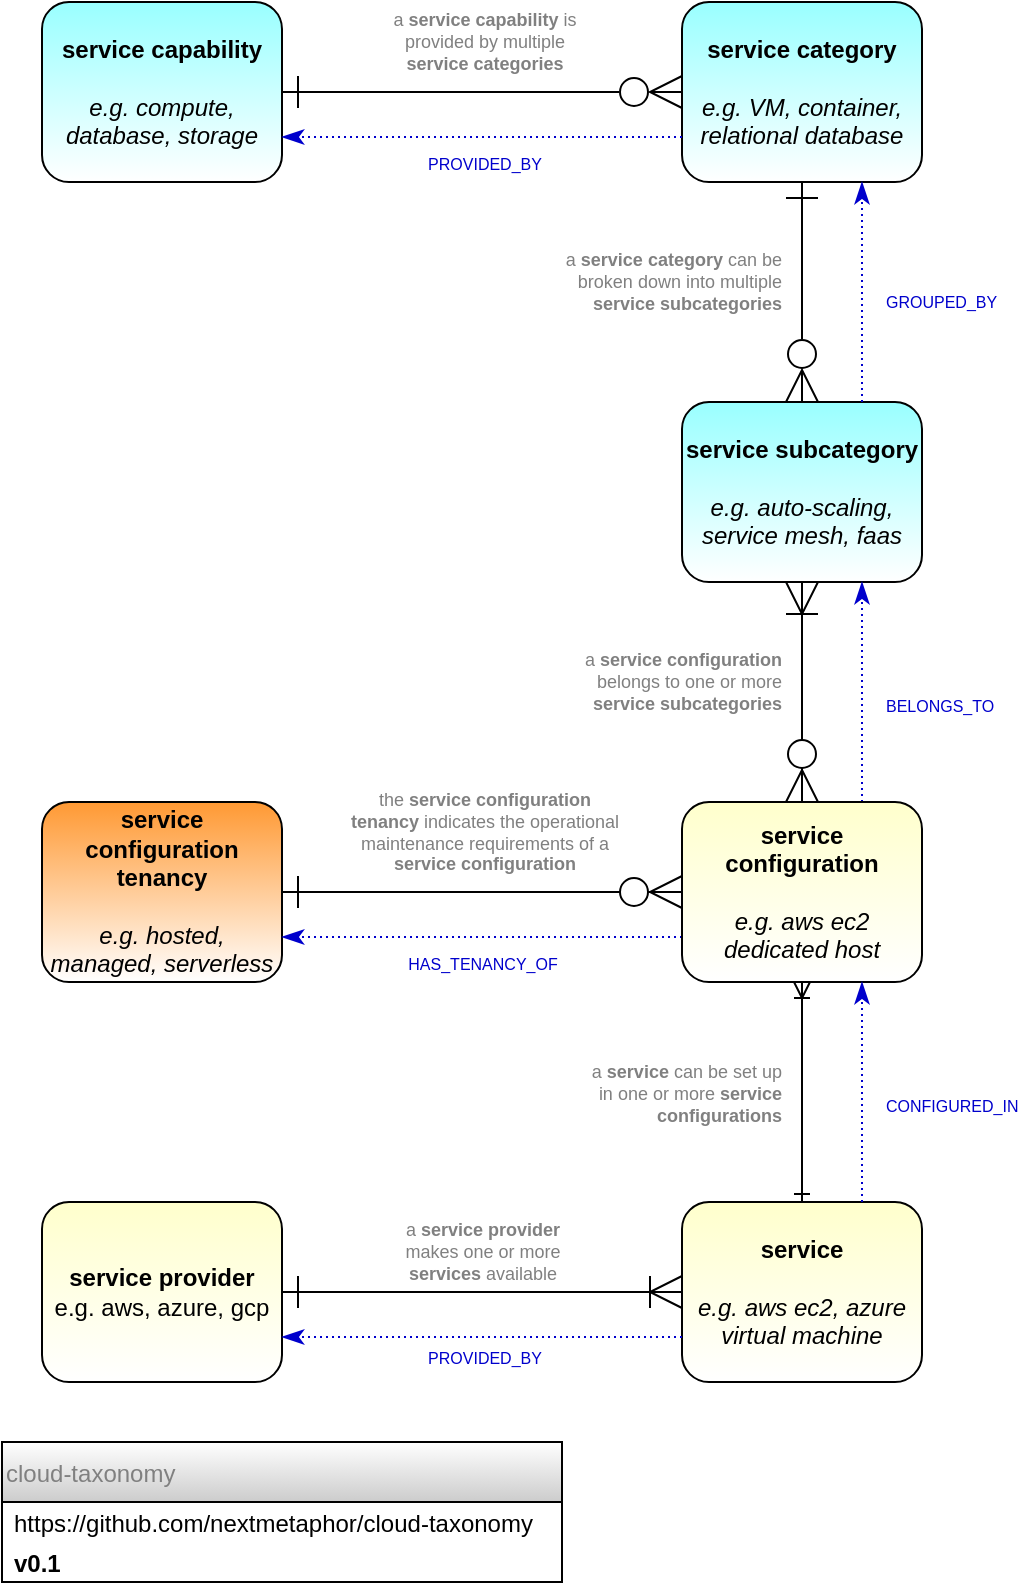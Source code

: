 <mxfile version="19.0.3" type="device"><diagram id="tQGysi6CgKIW6x-cguvs" name="Page-1"><mxGraphModel dx="1106" dy="972" grid="1" gridSize="10" guides="1" tooltips="1" connect="1" arrows="1" fold="1" page="1" pageScale="1" pageWidth="1169" pageHeight="827" math="0" shadow="0"><root><mxCell id="0"/><mxCell id="1" parent="0"/><mxCell id="7HndMyKj8QvqNjYQU4Xc-5" style="edgeStyle=none;curved=1;rounded=0;orthogonalLoop=1;jettySize=auto;html=1;exitX=0.5;exitY=1;exitDx=0;exitDy=0;entryX=0.5;entryY=0;entryDx=0;entryDy=0;endArrow=ERzeroToMany;startSize=14;endSize=14;sourcePerimeterSpacing=8;targetPerimeterSpacing=8;strokeColor=default;endFill=0;startArrow=ERone;startFill=0;" parent="1" source="7HndMyKj8QvqNjYQU4Xc-3" target="7HndMyKj8QvqNjYQU4Xc-4" edge="1"><mxGeometry relative="1" as="geometry"/></mxCell><mxCell id="7HndMyKj8QvqNjYQU4Xc-18" value="&lt;span style=&quot;font-size: 9px&quot;&gt;a &lt;b style=&quot;font-size: 9px&quot;&gt;service&amp;nbsp;&lt;/b&gt;&lt;/span&gt;&lt;span style=&quot;font-size: 9px&quot;&gt;&lt;b style=&quot;font-size: 9px&quot;&gt;category&amp;nbsp;&lt;/b&gt;&lt;/span&gt;&lt;span style=&quot;font-size: 9px&quot;&gt;can&amp;nbsp;&lt;/span&gt;&lt;span style=&quot;font-size: 9px&quot;&gt;be&lt;br&gt;broken down&amp;nbsp;&lt;/span&gt;&lt;span style=&quot;font-size: 9px&quot;&gt;into multiple&lt;br&gt;&lt;/span&gt;&lt;b style=&quot;font-size: 9px&quot;&gt;service subcategories&lt;/b&gt;" style="edgeLabel;html=1;align=right;verticalAlign=middle;resizable=0;points=[];fontColor=#808080;fontSize=9;" parent="7HndMyKj8QvqNjYQU4Xc-5" vertex="1" connectable="0"><mxGeometry x="0.014" relative="1" as="geometry"><mxPoint x="-10" y="-6" as="offset"/></mxGeometry></mxCell><mxCell id="7HndMyKj8QvqNjYQU4Xc-3" value="&lt;b&gt;service category&lt;br&gt;&lt;/b&gt;&lt;br&gt;&lt;i&gt;e.g. VM, container, relational database&lt;/i&gt;" style="rounded=1;whiteSpace=wrap;html=1;hachureGap=4;pointerEvents=0;gradientDirection=north;gradientColor=#99FFFF;" parent="1" vertex="1"><mxGeometry x="350" y="30" width="120" height="90" as="geometry"/></mxCell><mxCell id="7HndMyKj8QvqNjYQU4Xc-4" value="&lt;b&gt;service subcategory&lt;br&gt;&lt;/b&gt;&lt;br&gt;&lt;i&gt;e.g. auto-scaling, service mesh, faas&lt;/i&gt;" style="rounded=1;whiteSpace=wrap;html=1;hachureGap=4;pointerEvents=0;gradientDirection=north;gradientColor=#99FFFF;" parent="1" vertex="1"><mxGeometry x="350" y="230" width="120" height="90" as="geometry"/></mxCell><mxCell id="7HndMyKj8QvqNjYQU4Xc-14" style="edgeStyle=none;curved=1;rounded=0;orthogonalLoop=1;jettySize=auto;html=1;exitX=1;exitY=0.5;exitDx=0;exitDy=0;entryX=0;entryY=0.5;entryDx=0;entryDy=0;fontColor=#808080;startArrow=ERone;startFill=0;endArrow=ERoneToMany;endFill=0;startSize=14;endSize=14;sourcePerimeterSpacing=8;targetPerimeterSpacing=8;strokeColor=default;" parent="1" source="7HndMyKj8QvqNjYQU4Xc-6" target="7HndMyKj8QvqNjYQU4Xc-7" edge="1"><mxGeometry relative="1" as="geometry"/></mxCell><mxCell id="7HndMyKj8QvqNjYQU4Xc-19" value="&lt;span style=&quot;text-align: left; font-size: 9px;&quot;&gt;a &lt;b style=&quot;font-size: 9px;&quot;&gt;service&amp;nbsp;&lt;/b&gt;&lt;/span&gt;&lt;b style=&quot;text-align: left; font-size: 9px;&quot;&gt;provider&lt;br style=&quot;font-size: 9px;&quot;&gt;&lt;/b&gt;&lt;span style=&quot;text-align: left; font-size: 9px;&quot;&gt;makes one or more&lt;/span&gt;&lt;br style=&quot;text-align: left; font-size: 9px;&quot;&gt;&lt;b style=&quot;text-align: left; font-size: 9px;&quot;&gt;services&amp;nbsp;&lt;/b&gt;&lt;span style=&quot;text-align: left; font-size: 9px;&quot;&gt;available&lt;/span&gt;" style="edgeLabel;html=1;align=center;verticalAlign=middle;resizable=0;points=[];fontColor=#808080;fontSize=9;" parent="7HndMyKj8QvqNjYQU4Xc-14" vertex="1" connectable="0"><mxGeometry x="-0.004" y="-1" relative="1" as="geometry"><mxPoint y="-21" as="offset"/></mxGeometry></mxCell><mxCell id="7HndMyKj8QvqNjYQU4Xc-6" value="&lt;b&gt;service provider&lt;/b&gt;&lt;br&gt;e.g. aws, azure, gcp" style="rounded=1;whiteSpace=wrap;html=1;hachureGap=4;pointerEvents=0;gradientDirection=north;gradientColor=#FFFFCC;" parent="1" vertex="1"><mxGeometry x="30" y="630" width="120" height="90" as="geometry"/></mxCell><mxCell id="7HndMyKj8QvqNjYQU4Xc-8" style="edgeStyle=none;curved=1;rounded=0;orthogonalLoop=1;jettySize=auto;html=1;exitX=0.5;exitY=0;exitDx=0;exitDy=0;entryX=0.5;entryY=1;entryDx=0;entryDy=0;startArrow=ERzeroToMany;startFill=1;endArrow=ERoneToMany;endFill=0;startSize=14;endSize=14;sourcePerimeterSpacing=8;targetPerimeterSpacing=8;strokeColor=default;" parent="1" source="pJmnZP81nvWvkJ18_rHC-1" target="7HndMyKj8QvqNjYQU4Xc-4" edge="1"><mxGeometry relative="1" as="geometry"/></mxCell><mxCell id="7HndMyKj8QvqNjYQU4Xc-17" value="&lt;span style=&quot;font-size: 9px&quot;&gt;a&amp;nbsp;&lt;/span&gt;&lt;b style=&quot;font-size: 9px&quot;&gt;service configuration&lt;br&gt;&lt;/b&gt;&lt;span style=&quot;font-size: 9px&quot;&gt;belongs&amp;nbsp;&lt;/span&gt;&lt;span style=&quot;font-size: 9px&quot;&gt;to one or more&lt;/span&gt;&lt;br style=&quot;font-size: 9px&quot;&gt;&lt;b style=&quot;font-size: 9px&quot;&gt;service subcategories&lt;/b&gt;" style="edgeLabel;html=1;align=right;verticalAlign=middle;resizable=0;points=[];fontColor=#808080;fontSize=9;" parent="7HndMyKj8QvqNjYQU4Xc-8" vertex="1" connectable="0"><mxGeometry x="-0.092" relative="1" as="geometry"><mxPoint x="-10" y="-10" as="offset"/></mxGeometry></mxCell><mxCell id="1vP4PZKoB5woguFQUKt3-3" style="edgeStyle=none;curved=1;rounded=0;orthogonalLoop=1;jettySize=auto;html=1;exitX=0;exitY=0.5;exitDx=0;exitDy=0;entryX=1;entryY=0.5;entryDx=0;entryDy=0;endArrow=ERone;endFill=0;startSize=14;endSize=14;sourcePerimeterSpacing=8;targetPerimeterSpacing=8;startArrow=ERzeroToMany;startFill=1;" parent="1" source="pJmnZP81nvWvkJ18_rHC-1" target="1vP4PZKoB5woguFQUKt3-1" edge="1"><mxGeometry relative="1" as="geometry"/></mxCell><mxCell id="1vP4PZKoB5woguFQUKt3-4" value="&lt;span style=&quot;color: rgb(128 , 128 , 128) ; font-size: 9px&quot;&gt;the &lt;b&gt;service configuration&lt;br&gt;&lt;/b&gt;&lt;/span&gt;&lt;span style=&quot;color: rgb(128 , 128 , 128) ; font-size: 9px&quot;&gt;&lt;b&gt;tenancy&amp;nbsp;&lt;/b&gt;&lt;/span&gt;&lt;span style=&quot;color: rgb(128 , 128 , 128) ; font-size: 9px&quot;&gt;indicates the operational&lt;br&gt;maintenance requirements&amp;nbsp;&lt;/span&gt;&lt;span style=&quot;color: rgb(128 , 128 , 128) ; font-size: 9px&quot;&gt;of a&lt;br&gt;&lt;/span&gt;&lt;b style=&quot;color: rgb(128 , 128 , 128) ; font-size: 9px&quot;&gt;service configuration&lt;/b&gt;" style="edgeLabel;html=1;align=center;verticalAlign=middle;resizable=0;points=[];fontSize=9;" parent="1vP4PZKoB5woguFQUKt3-3" vertex="1" connectable="0"><mxGeometry x="0.286" y="1" relative="1" as="geometry"><mxPoint x="29" y="-31" as="offset"/></mxGeometry></mxCell><mxCell id="pJmnZP81nvWvkJ18_rHC-2" value="&lt;span style=&quot;color: rgba(0 , 0 , 0 , 0) ; font-family: monospace ; font-size: 0px ; background-color: rgb(248 , 249 , 250)&quot;&gt;fdsfds&lt;/span&gt;" style="edgeStyle=orthogonalEdgeStyle;rounded=0;orthogonalLoop=1;jettySize=auto;html=1;entryX=0.5;entryY=1;entryDx=0;entryDy=0;endArrow=ERoneToMany;endFill=0;startArrow=ERone;startFill=0;" parent="1" source="7HndMyKj8QvqNjYQU4Xc-7" target="pJmnZP81nvWvkJ18_rHC-1" edge="1"><mxGeometry relative="1" as="geometry"/></mxCell><mxCell id="pJmnZP81nvWvkJ18_rHC-6" value="&lt;div style=&quot;font-size: 9px&quot;&gt;&lt;font style=&quot;font-size: 9px&quot; color=&quot;#808080&quot;&gt;a &lt;b&gt;service&amp;nbsp;&lt;/b&gt;&lt;/font&gt;&lt;span style=&quot;color: rgb(128 , 128 , 128)&quot;&gt;can be set up&lt;/span&gt;&lt;/div&gt;&lt;div style=&quot;font-size: 9px&quot;&gt;&lt;font style=&quot;font-size: 9px&quot; color=&quot;#808080&quot;&gt;in one or more&amp;nbsp;&lt;/font&gt;&lt;b style=&quot;color: rgb(128 , 128 , 128)&quot;&gt;service&lt;/b&gt;&lt;/div&gt;&lt;div style=&quot;font-size: 9px&quot;&gt;&lt;font style=&quot;font-size: 9px&quot; color=&quot;#808080&quot;&gt;&lt;b&gt;configurations&lt;/b&gt;&lt;/font&gt;&lt;/div&gt;" style="edgeLabel;html=1;align=right;verticalAlign=middle;resizable=0;points=[];" parent="pJmnZP81nvWvkJ18_rHC-2" vertex="1" connectable="0"><mxGeometry x="0.233" y="1" relative="1" as="geometry"><mxPoint x="-9" y="14" as="offset"/></mxGeometry></mxCell><mxCell id="7HndMyKj8QvqNjYQU4Xc-7" value="&lt;b&gt;service&lt;/b&gt;&lt;br&gt;&lt;br&gt;&lt;i&gt;e.g. aws ec2, azure virtual machine&lt;/i&gt;" style="rounded=1;whiteSpace=wrap;html=1;hachureGap=4;pointerEvents=0;gradientDirection=north;gradientColor=#FFFFCC;" parent="1" vertex="1"><mxGeometry x="350" y="630" width="120" height="90" as="geometry"/></mxCell><mxCell id="7HndMyKj8QvqNjYQU4Xc-25" value="cloud-taxonomy" style="swimlane;fontStyle=0;childLayout=stackLayout;horizontal=1;startSize=30;horizontalStack=0;resizeParent=1;resizeParentMax=0;resizeLast=0;collapsible=1;marginBottom=0;hachureGap=4;pointerEvents=0;fontColor=#808080;gradientDirection=south;align=left;gradientColor=#CCCCCC;" parent="1" vertex="1"><mxGeometry x="10" y="750" width="280" height="70" as="geometry"/></mxCell><UserObject label="https://github.com/nextmetaphor/cloud-taxonomy" link="https://github.com/nextmetaphor/cloud-taxonomy" id="7HndMyKj8QvqNjYQU4Xc-26"><mxCell style="text;strokeColor=none;fillColor=none;align=left;verticalAlign=middle;spacingLeft=4;spacingRight=4;overflow=hidden;points=[[0,0.5],[1,0.5]];portConstraint=eastwest;rotatable=0;fontStyle=0" parent="7HndMyKj8QvqNjYQU4Xc-25" vertex="1"><mxGeometry y="30" width="280" height="20" as="geometry"/></mxCell></UserObject><mxCell id="7HndMyKj8QvqNjYQU4Xc-27" value="v0.1" style="text;strokeColor=none;fillColor=none;align=left;verticalAlign=middle;spacingLeft=4;spacingRight=4;overflow=hidden;points=[[0,0.5],[1,0.5]];portConstraint=eastwest;rotatable=0;fontStyle=1" parent="7HndMyKj8QvqNjYQU4Xc-25" vertex="1"><mxGeometry y="50" width="280" height="20" as="geometry"/></mxCell><mxCell id="1vP4PZKoB5woguFQUKt3-1" value="&lt;b&gt;service configuration tenancy&lt;/b&gt;&lt;br&gt;&lt;br&gt;&lt;i&gt;e.g. hosted, managed, serverless&lt;/i&gt;" style="rounded=1;whiteSpace=wrap;html=1;hachureGap=4;pointerEvents=0;gradientDirection=north;gradientColor=#FF9933;" parent="1" vertex="1"><mxGeometry x="30" y="430" width="120" height="90" as="geometry"/></mxCell><mxCell id="Z6NyCMgqTLXm415OST0C-9" value="" style="endArrow=classicThin;html=1;startSize=14;endSize=8;sourcePerimeterSpacing=8;targetPerimeterSpacing=8;endFill=1;strokeColor=#0000CC;dashed=1;dashPattern=1 2;entryX=0.75;entryY=1;entryDx=0;entryDy=0;exitX=0.75;exitY=0;exitDx=0;exitDy=0;" parent="1" source="pJmnZP81nvWvkJ18_rHC-1" target="7HndMyKj8QvqNjYQU4Xc-4" edge="1"><mxGeometry width="50" height="50" relative="1" as="geometry"><mxPoint x="444" y="420" as="sourcePoint"/><mxPoint x="444.0" y="320" as="targetPoint"/></mxGeometry></mxCell><mxCell id="Z6NyCMgqTLXm415OST0C-10" value="BELONGS_TO" style="edgeLabel;html=1;align=left;verticalAlign=middle;resizable=0;points=[];fontSize=8;fontColor=#0000CC;" parent="Z6NyCMgqTLXm415OST0C-9" vertex="1" connectable="0"><mxGeometry x="-0.125" y="-1" relative="1" as="geometry"><mxPoint x="9" as="offset"/></mxGeometry></mxCell><mxCell id="Z6NyCMgqTLXm415OST0C-11" value="" style="endArrow=classicThin;html=1;startSize=14;endSize=8;sourcePerimeterSpacing=8;targetPerimeterSpacing=8;endFill=1;strokeColor=#0000CC;dashed=1;dashPattern=1 2;entryX=0.75;entryY=1;entryDx=0;entryDy=0;exitX=0.75;exitY=0;exitDx=0;exitDy=0;" parent="1" source="7HndMyKj8QvqNjYQU4Xc-4" target="7HndMyKj8QvqNjYQU4Xc-3" edge="1"><mxGeometry width="50" height="50" relative="1" as="geometry"><mxPoint x="169.5" y="390" as="sourcePoint"/><mxPoint x="169.5" y="290" as="targetPoint"/></mxGeometry></mxCell><mxCell id="Z6NyCMgqTLXm415OST0C-12" value="GROUPED_BY" style="edgeLabel;html=1;align=left;verticalAlign=middle;resizable=0;points=[];fontSize=8;fontColor=#0000CC;" parent="Z6NyCMgqTLXm415OST0C-11" vertex="1" connectable="0"><mxGeometry x="-0.125" y="-1" relative="1" as="geometry"><mxPoint x="9" y="-2" as="offset"/></mxGeometry></mxCell><mxCell id="Z6NyCMgqTLXm415OST0C-13" value="" style="endArrow=classicThin;html=1;startSize=14;endSize=8;sourcePerimeterSpacing=8;targetPerimeterSpacing=8;endFill=1;strokeColor=#0000CC;dashed=1;dashPattern=1 2;entryX=1;entryY=0.75;entryDx=0;entryDy=0;exitX=0;exitY=0.75;exitDx=0;exitDy=0;" parent="1" source="7HndMyKj8QvqNjYQU4Xc-7" target="7HndMyKj8QvqNjYQU4Xc-6" edge="1"><mxGeometry width="50" height="50" relative="1" as="geometry"><mxPoint x="340" y="690" as="sourcePoint"/><mxPoint x="160.0" y="690" as="targetPoint"/></mxGeometry></mxCell><mxCell id="Z6NyCMgqTLXm415OST0C-14" value="PROVIDED_BY" style="edgeLabel;html=1;align=center;verticalAlign=middle;resizable=0;points=[];fontSize=8;fontColor=#0000CC;" parent="Z6NyCMgqTLXm415OST0C-13" vertex="1" connectable="0"><mxGeometry x="-0.125" y="-1" relative="1" as="geometry"><mxPoint x="-12" y="11" as="offset"/></mxGeometry></mxCell><mxCell id="Z6NyCMgqTLXm415OST0C-17" value="" style="endArrow=classicThin;html=1;startSize=14;endSize=8;sourcePerimeterSpacing=8;targetPerimeterSpacing=8;endFill=1;strokeColor=#0000CC;dashed=1;dashPattern=1 2;entryX=1;entryY=0.75;entryDx=0;entryDy=0;exitX=0;exitY=0.75;exitDx=0;exitDy=0;" parent="1" source="pJmnZP81nvWvkJ18_rHC-1" target="1vP4PZKoB5woguFQUKt3-1" edge="1"><mxGeometry width="50" height="50" relative="1" as="geometry"><mxPoint x="451" y="710" as="sourcePoint"/><mxPoint x="450" y="820" as="targetPoint"/></mxGeometry></mxCell><mxCell id="Z6NyCMgqTLXm415OST0C-18" value="HAS_TENANCY_OF" style="edgeLabel;html=1;align=center;verticalAlign=middle;resizable=0;points=[];fontSize=8;fontColor=#0000CC;" parent="Z6NyCMgqTLXm415OST0C-17" vertex="1" connectable="0"><mxGeometry x="-0.125" y="-1" relative="1" as="geometry"><mxPoint x="-13" y="14" as="offset"/></mxGeometry></mxCell><mxCell id="pJmnZP81nvWvkJ18_rHC-1" value="&lt;b&gt;service configuration&lt;/b&gt;&lt;br&gt;&lt;br&gt;&lt;i&gt;e.g. aws ec2 dedicated host&lt;/i&gt;" style="rounded=1;whiteSpace=wrap;html=1;hachureGap=4;pointerEvents=0;gradientDirection=north;gradientColor=#FFFFCC;" parent="1" vertex="1"><mxGeometry x="350" y="430" width="120" height="90" as="geometry"/></mxCell><mxCell id="pJmnZP81nvWvkJ18_rHC-7" value="" style="endArrow=classicThin;html=1;startSize=14;endSize=8;sourcePerimeterSpacing=8;targetPerimeterSpacing=8;endFill=1;strokeColor=#0000CC;dashed=1;dashPattern=1 2;entryX=0.75;entryY=1;entryDx=0;entryDy=0;exitX=0.75;exitY=0;exitDx=0;exitDy=0;" parent="1" source="7HndMyKj8QvqNjYQU4Xc-7" target="pJmnZP81nvWvkJ18_rHC-1" edge="1"><mxGeometry width="50" height="50" relative="1" as="geometry"><mxPoint x="520" y="540" as="sourcePoint"/><mxPoint x="520.04" y="660" as="targetPoint"/></mxGeometry></mxCell><mxCell id="pJmnZP81nvWvkJ18_rHC-8" value="CONFIGURED_IN" style="edgeLabel;html=1;align=left;verticalAlign=middle;resizable=0;points=[];fontSize=8;fontColor=#0000CC;" parent="pJmnZP81nvWvkJ18_rHC-7" vertex="1" connectable="0"><mxGeometry x="-0.125" y="-1" relative="1" as="geometry"><mxPoint x="9" as="offset"/></mxGeometry></mxCell><mxCell id="PMIgYraOJ39aMgJH5_Yo-1" value="&lt;b&gt;service capability&lt;br&gt;&lt;/b&gt;&lt;br&gt;&lt;i&gt;e.g. compute, database, storage&lt;/i&gt;" style="rounded=1;whiteSpace=wrap;html=1;hachureGap=4;pointerEvents=0;gradientDirection=north;gradientColor=#99FFFF;" parent="1" vertex="1"><mxGeometry x="30" y="30" width="120" height="90" as="geometry"/></mxCell><mxCell id="PMIgYraOJ39aMgJH5_Yo-3" style="edgeStyle=none;curved=1;rounded=0;orthogonalLoop=1;jettySize=auto;html=1;exitX=1;exitY=0.5;exitDx=0;exitDy=0;entryX=0;entryY=0.5;entryDx=0;entryDy=0;endArrow=ERzeroToMany;startSize=14;endSize=14;sourcePerimeterSpacing=8;targetPerimeterSpacing=8;strokeColor=default;endFill=0;startArrow=ERone;startFill=0;" parent="1" source="PMIgYraOJ39aMgJH5_Yo-1" target="7HndMyKj8QvqNjYQU4Xc-3" edge="1"><mxGeometry relative="1" as="geometry"><mxPoint x="200" y="180.0" as="sourcePoint"/><mxPoint x="200" y="290.0" as="targetPoint"/></mxGeometry></mxCell><mxCell id="PMIgYraOJ39aMgJH5_Yo-4" value="&lt;span style=&quot;font-size: 9px&quot;&gt;a &lt;b style=&quot;font-size: 9px&quot;&gt;service&amp;nbsp;&lt;/b&gt;&lt;/span&gt;&lt;span style=&quot;font-size: 9px&quot;&gt;&lt;b style=&quot;font-size: 9px&quot;&gt;capability&amp;nbsp;&lt;/b&gt;&lt;/span&gt;&lt;span style=&quot;font-size: 9px&quot;&gt;is&lt;br&gt;provided&amp;nbsp;&lt;/span&gt;&lt;span style=&quot;font-size: 9px&quot;&gt;by multiple&lt;br&gt;&lt;/span&gt;&lt;b style=&quot;font-size: 9px&quot;&gt;service categories&lt;/b&gt;" style="edgeLabel;html=1;align=center;verticalAlign=middle;resizable=0;points=[];fontColor=#808080;fontSize=9;" parent="PMIgYraOJ39aMgJH5_Yo-3" vertex="1" connectable="0"><mxGeometry x="0.014" relative="1" as="geometry"><mxPoint x="-1" y="-25" as="offset"/></mxGeometry></mxCell><mxCell id="PMIgYraOJ39aMgJH5_Yo-5" value="" style="endArrow=classicThin;html=1;startSize=14;endSize=8;sourcePerimeterSpacing=8;targetPerimeterSpacing=8;endFill=1;strokeColor=#0000CC;dashed=1;dashPattern=1 2;entryX=1;entryY=0.75;entryDx=0;entryDy=0;exitX=0;exitY=0.75;exitDx=0;exitDy=0;" parent="1" source="7HndMyKj8QvqNjYQU4Xc-3" target="PMIgYraOJ39aMgJH5_Yo-1" edge="1"><mxGeometry width="50" height="50" relative="1" as="geometry"><mxPoint x="170" y="230.0" as="sourcePoint"/><mxPoint x="170" y="120.0" as="targetPoint"/></mxGeometry></mxCell><mxCell id="PMIgYraOJ39aMgJH5_Yo-6" value="PROVIDED_BY" style="edgeLabel;html=1;align=center;verticalAlign=middle;resizable=0;points=[];fontSize=8;fontColor=#0000CC;" parent="PMIgYraOJ39aMgJH5_Yo-5" vertex="1" connectable="0"><mxGeometry x="-0.125" y="-1" relative="1" as="geometry"><mxPoint x="-12" y="14" as="offset"/></mxGeometry></mxCell></root></mxGraphModel></diagram></mxfile>